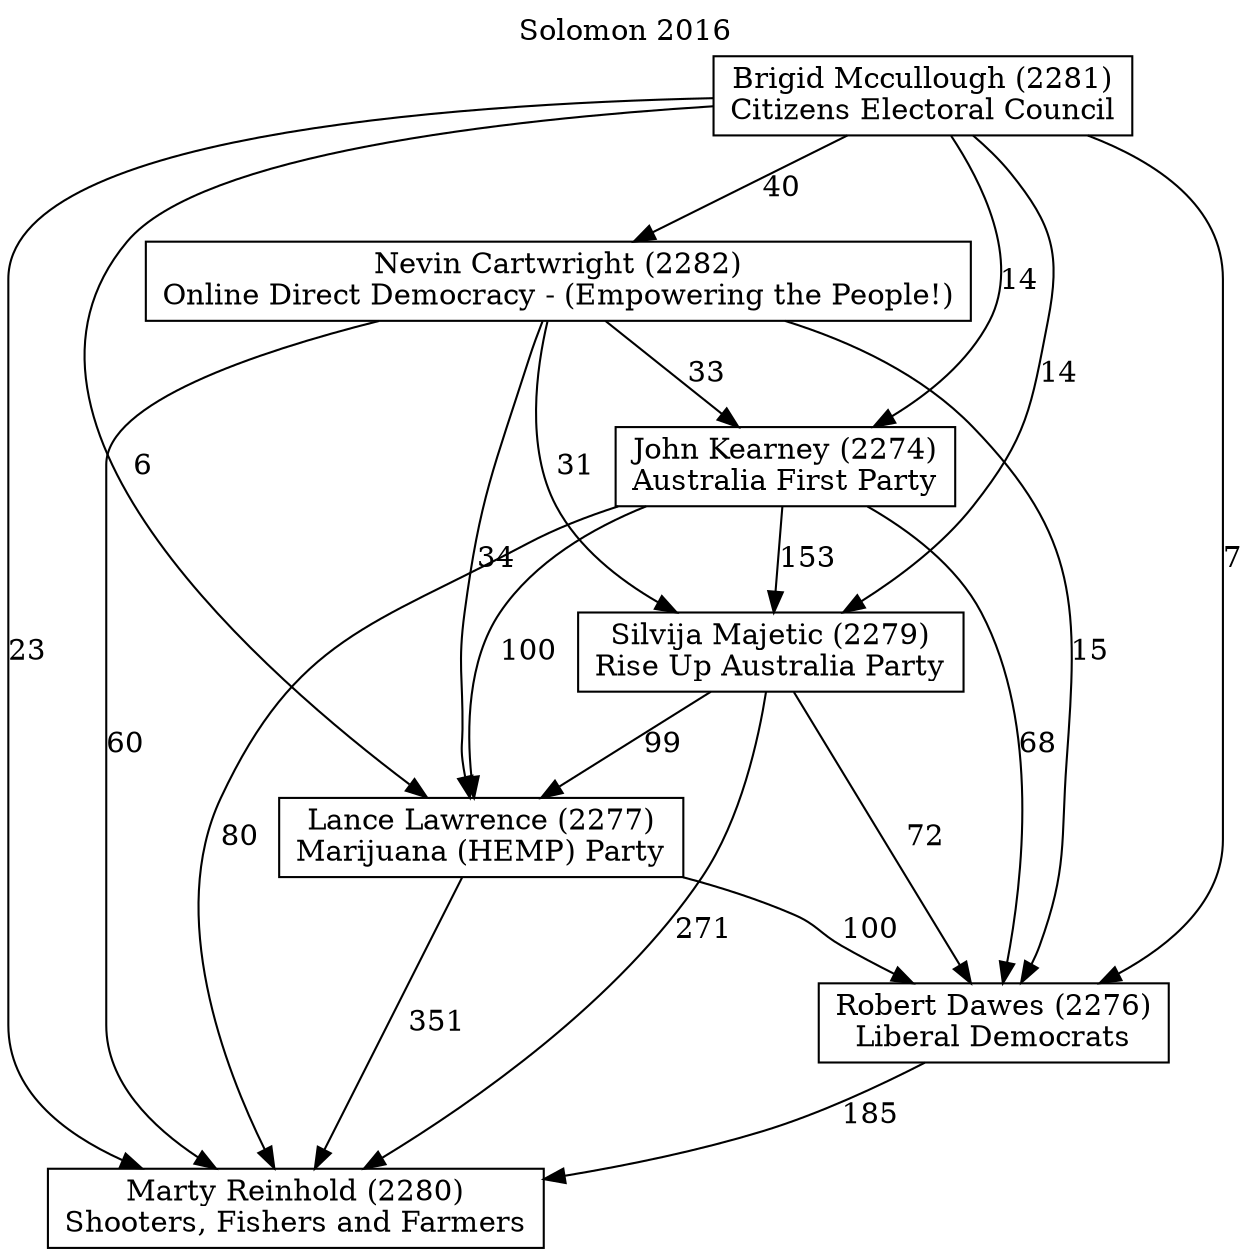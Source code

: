 // House preference flow
digraph "Marty Reinhold (2280)_Solomon_2016" {
	graph [label="Solomon 2016" labelloc=t mclimit=10]
	node [shape=box]
	"Lance Lawrence (2277)" [label="Lance Lawrence (2277)
Marijuana (HEMP) Party"]
	"Silvija Majetic (2279)" [label="Silvija Majetic (2279)
Rise Up Australia Party"]
	"Marty Reinhold (2280)" [label="Marty Reinhold (2280)
Shooters, Fishers and Farmers"]
	"John Kearney (2274)" [label="John Kearney (2274)
Australia First Party"]
	"Nevin Cartwright (2282)" [label="Nevin Cartwright (2282)
Online Direct Democracy - (Empowering the People!)"]
	"Brigid Mccullough (2281)" [label="Brigid Mccullough (2281)
Citizens Electoral Council"]
	"Robert Dawes (2276)" [label="Robert Dawes (2276)
Liberal Democrats"]
	"John Kearney (2274)" -> "Robert Dawes (2276)" [label=68]
	"Nevin Cartwright (2282)" -> "Robert Dawes (2276)" [label=15]
	"Brigid Mccullough (2281)" -> "Robert Dawes (2276)" [label=7]
	"Brigid Mccullough (2281)" -> "Marty Reinhold (2280)" [label=23]
	"Brigid Mccullough (2281)" -> "Lance Lawrence (2277)" [label=6]
	"Nevin Cartwright (2282)" -> "Marty Reinhold (2280)" [label=60]
	"Nevin Cartwright (2282)" -> "Lance Lawrence (2277)" [label=34]
	"Lance Lawrence (2277)" -> "Marty Reinhold (2280)" [label=351]
	"Silvija Majetic (2279)" -> "Robert Dawes (2276)" [label=72]
	"Silvija Majetic (2279)" -> "Marty Reinhold (2280)" [label=271]
	"Lance Lawrence (2277)" -> "Robert Dawes (2276)" [label=100]
	"Silvija Majetic (2279)" -> "Lance Lawrence (2277)" [label=99]
	"John Kearney (2274)" -> "Marty Reinhold (2280)" [label=80]
	"Brigid Mccullough (2281)" -> "Nevin Cartwright (2282)" [label=40]
	"Robert Dawes (2276)" -> "Marty Reinhold (2280)" [label=185]
	"John Kearney (2274)" -> "Lance Lawrence (2277)" [label=100]
	"Brigid Mccullough (2281)" -> "John Kearney (2274)" [label=14]
	"John Kearney (2274)" -> "Silvija Majetic (2279)" [label=153]
	"Brigid Mccullough (2281)" -> "Silvija Majetic (2279)" [label=14]
	"Nevin Cartwright (2282)" -> "John Kearney (2274)" [label=33]
	"Nevin Cartwright (2282)" -> "Silvija Majetic (2279)" [label=31]
}
